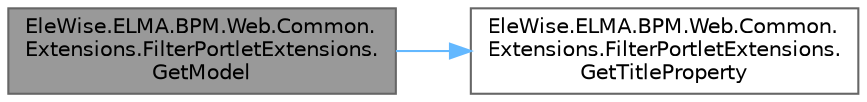 digraph "EleWise.ELMA.BPM.Web.Common.Extensions.FilterPortletExtensions.GetModel"
{
 // LATEX_PDF_SIZE
  bgcolor="transparent";
  edge [fontname=Helvetica,fontsize=10,labelfontname=Helvetica,labelfontsize=10];
  node [fontname=Helvetica,fontsize=10,shape=box,height=0.2,width=0.4];
  rankdir="LR";
  Node1 [id="Node000001",label="EleWise.ELMA.BPM.Web.Common.\lExtensions.FilterPortletExtensions.\lGetModel",height=0.2,width=0.4,color="gray40", fillcolor="grey60", style="filled", fontcolor="black",tooltip="Получить модель для фьюхи контента портлета"];
  Node1 -> Node2 [id="edge1_Node000001_Node000002",color="steelblue1",style="solid",tooltip=" "];
  Node2 [id="Node000002",label="EleWise.ELMA.BPM.Web.Common.\lExtensions.FilterPortletExtensions.\lGetTitleProperty",height=0.2,width=0.4,color="grey40", fillcolor="white", style="filled",URL="$class_ele_wise_1_1_e_l_m_a_1_1_b_p_m_1_1_web_1_1_common_1_1_extensions_1_1_filter_portlet_extensions.html#af857bf8531dbb537d02575255171be1e",tooltip=" "];
}

